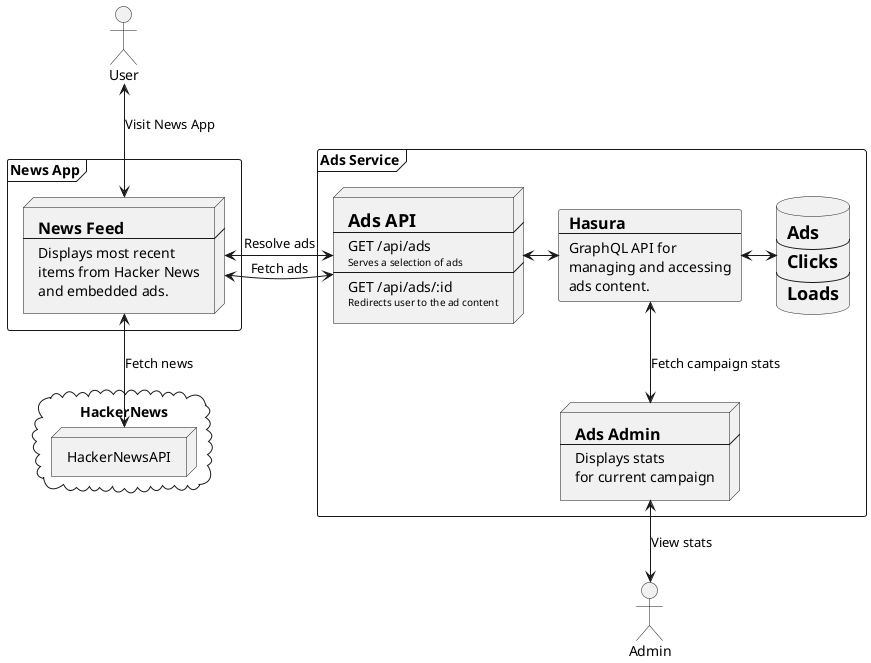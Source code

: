 @startuml

skinparam Monochrome true

actor User
actor Admin

cloud HackerNews {
  node HackerNewsAPI
}

frame News as "News App" {
  node NewsFeed [
  == News Feed
  ---
  Displays most recent
  items from Hacker News
  and embedded ads.
  ]
}

frame AdsService as "Ads Service" {
  card Hasura [
  == Hasura
  ---
  GraphQL API for
  managing and accessing
  ads content.
  ]

  database PostgreSQL [
  = Ads
  ---
  = Clicks
  ---
  = Loads
  ]

  node AdsAdmin [
  == Ads Admin
  ---
  Displays stats
  for current campaign
  ]

  node AdsAPI [
  = Ads API
  ---
  GET /api/ads
  <size:10>Serves a selection of ads
  ---
  GET /api/ads/:id
  <size:10>Redirects user to the ad content
  ]
}

User <-down-> NewsFeed: Visit News App
NewsFeed <-> AdsAPI: Fetch ads
NewsFeed <-> AdsAPI: Resolve ads
AdsAPI <-> Hasura
Hasura <-> PostgreSQL

NewsFeed <-down-> HackerNewsAPI: Fetch news
AdsAdmin <-up-> Hasura: Fetch campaign stats
Admin <-up-> AdsAdmin: View stats

@enduml